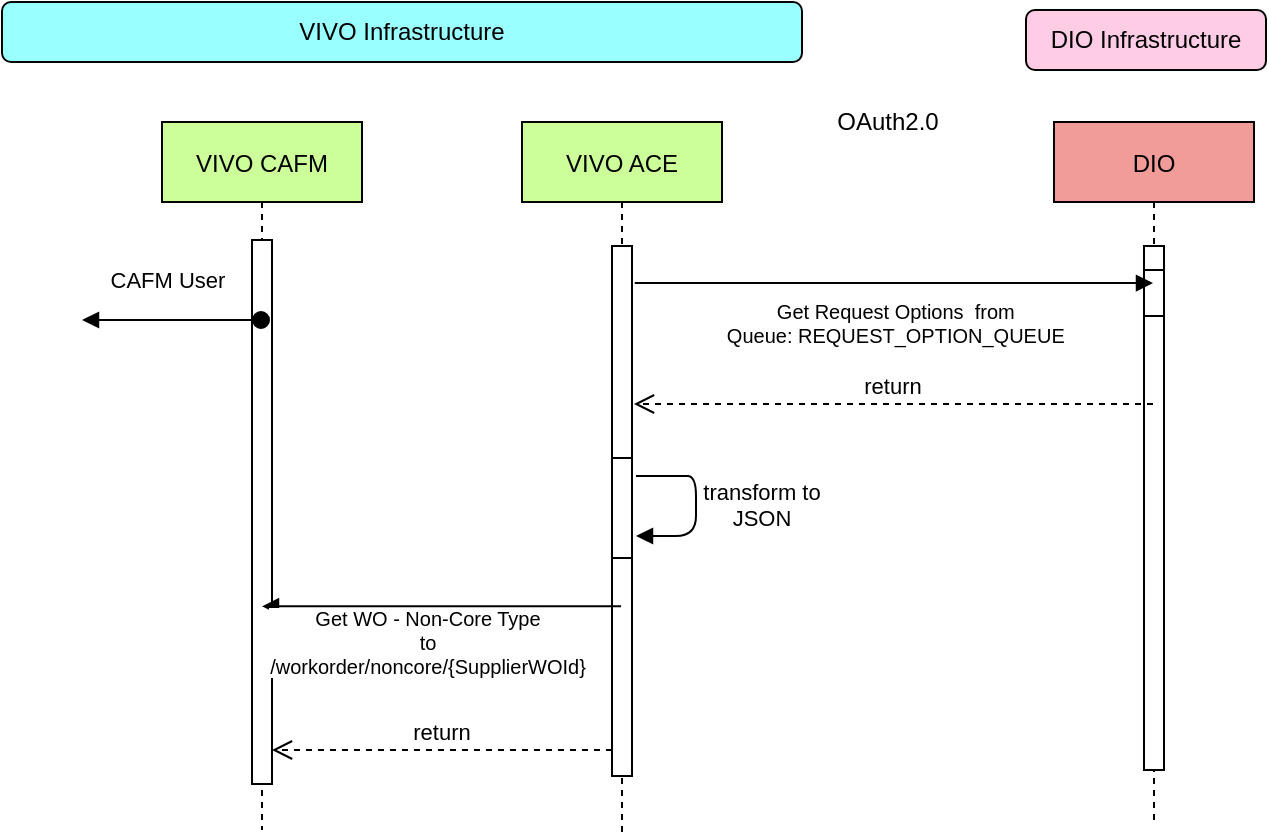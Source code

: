 <mxfile version="13.9.9" type="device"><diagram id="kgpKYQtTHZ0yAKxKKP6v" name="Page-1"><mxGraphModel dx="1038" dy="607" grid="0" gridSize="10" guides="1" tooltips="1" connect="1" arrows="1" fold="1" page="1" pageScale="1" pageWidth="850" pageHeight="1100" math="0" shadow="0"><root><mxCell id="0"/><mxCell id="1" parent="0"/><mxCell id="3nuBFxr9cyL0pnOWT2aG-1" value="VIVO CAFM" style="shape=umlLifeline;perimeter=lifelinePerimeter;container=1;collapsible=0;recursiveResize=0;rounded=0;shadow=0;strokeWidth=1;fillColor=#CCFF99;" parent="1" vertex="1"><mxGeometry x="120" y="80" width="100" height="354" as="geometry"/></mxCell><mxCell id="3nuBFxr9cyL0pnOWT2aG-2" value="" style="points=[];perimeter=orthogonalPerimeter;rounded=0;shadow=0;strokeWidth=1;" parent="3nuBFxr9cyL0pnOWT2aG-1" vertex="1"><mxGeometry x="45" y="59" width="10" height="272" as="geometry"/></mxCell><mxCell id="3nuBFxr9cyL0pnOWT2aG-3" value="CAFM User" style="verticalAlign=bottom;startArrow=oval;endArrow=block;startSize=8;shadow=0;strokeWidth=1;" parent="3nuBFxr9cyL0pnOWT2aG-1" edge="1"><mxGeometry x="0.061" y="-11" relative="1" as="geometry"><mxPoint x="49.5" y="99" as="sourcePoint"/><mxPoint x="1" as="offset"/><mxPoint x="-40" y="99" as="targetPoint"/></mxGeometry></mxCell><mxCell id="3nuBFxr9cyL0pnOWT2aG-5" value="VIVO ACE" style="shape=umlLifeline;perimeter=lifelinePerimeter;container=1;collapsible=0;recursiveResize=0;rounded=0;shadow=0;strokeWidth=1;fillColor=#CCFF99;" parent="1" vertex="1"><mxGeometry x="300" y="80" width="100" height="355" as="geometry"/></mxCell><mxCell id="3nuBFxr9cyL0pnOWT2aG-6" value="" style="points=[];perimeter=orthogonalPerimeter;rounded=0;shadow=0;strokeWidth=1;" parent="3nuBFxr9cyL0pnOWT2aG-5" vertex="1"><mxGeometry x="45" y="62" width="10" height="265" as="geometry"/></mxCell><mxCell id="3nuBFxr9cyL0pnOWT2aG-4" value="" style="points=[];perimeter=orthogonalPerimeter;rounded=0;shadow=0;strokeWidth=1;" parent="3nuBFxr9cyL0pnOWT2aG-5" vertex="1"><mxGeometry x="45" y="168" width="10" height="50" as="geometry"/></mxCell><mxCell id="3nuBFxr9cyL0pnOWT2aG-8" value="Get WO - Non-Core Type &#10;to&#10;/workorder/noncore/{SupplierWOId}" style="verticalAlign=bottom;endArrow=block;entryX=0.5;entryY=0.684;shadow=0;strokeWidth=1;fontSize=10;entryDx=0;entryDy=0;entryPerimeter=0;" parent="1" source="3nuBFxr9cyL0pnOWT2aG-5" target="3nuBFxr9cyL0pnOWT2aG-1" edge="1"><mxGeometry x="0.075" y="39" relative="1" as="geometry"><mxPoint x="236" y="244" as="sourcePoint"/><mxPoint as="offset"/><mxPoint x="345" y="307.0" as="targetPoint"/></mxGeometry></mxCell><mxCell id="kGLcJi5je6Jph3H1WTrG-1" value="DIO" style="shape=umlLifeline;perimeter=lifelinePerimeter;container=1;collapsible=0;recursiveResize=0;rounded=0;shadow=0;strokeWidth=1;fillColor=#F19C99;" parent="1" vertex="1"><mxGeometry x="566" y="80" width="100" height="350" as="geometry"/></mxCell><mxCell id="kGLcJi5je6Jph3H1WTrG-2" value="" style="points=[];perimeter=orthogonalPerimeter;rounded=0;shadow=0;strokeWidth=1;" parent="kGLcJi5je6Jph3H1WTrG-1" vertex="1"><mxGeometry x="45" y="62" width="10" height="262" as="geometry"/></mxCell><mxCell id="31uXJqytjEenKJhFkjZA-8" value="" style="points=[];perimeter=orthogonalPerimeter;rounded=0;shadow=0;strokeWidth=1;" vertex="1" parent="kGLcJi5je6Jph3H1WTrG-1"><mxGeometry x="45" y="74" width="10" height="23" as="geometry"/></mxCell><mxCell id="kGLcJi5je6Jph3H1WTrG-4" value="Get Request Options  from&#10;Queue: REQUEST_OPTION_QUEUE" style="verticalAlign=bottom;endArrow=block;shadow=0;strokeWidth=1;exitX=0.564;exitY=0.577;exitDx=0;exitDy=0;exitPerimeter=0;fontSize=10;" parent="1" edge="1" target="kGLcJi5je6Jph3H1WTrG-1"><mxGeometry x="0.008" y="-35" relative="1" as="geometry"><mxPoint x="356.4" y="160.56" as="sourcePoint"/><mxPoint x="536" y="161" as="targetPoint"/><mxPoint as="offset"/></mxGeometry></mxCell><mxCell id="kGLcJi5je6Jph3H1WTrG-7" value="transform to &#10;JSON" style="verticalAlign=bottom;endArrow=block;shadow=0;strokeWidth=1;" parent="1" edge="1"><mxGeometry x="0.333" y="-33" relative="1" as="geometry"><mxPoint x="357" y="257" as="sourcePoint"/><mxPoint x="357" y="287" as="targetPoint"/><Array as="points"><mxPoint x="370" y="257"/><mxPoint x="387" y="257"/><mxPoint x="387" y="287"/></Array><mxPoint x="33" y="33" as="offset"/></mxGeometry></mxCell><mxCell id="kGLcJi5je6Jph3H1WTrG-8" value="VIVO Infrastructure" style="rounded=1;whiteSpace=wrap;html=1;fillColor=#99FFFF;" parent="1" vertex="1"><mxGeometry x="40" y="20" width="400" height="30" as="geometry"/></mxCell><mxCell id="kGLcJi5je6Jph3H1WTrG-9" value="DIO Infrastructure" style="rounded=1;whiteSpace=wrap;html=1;fillColor=#FFCCE6;" parent="1" vertex="1"><mxGeometry x="552" y="24" width="120" height="30" as="geometry"/></mxCell><mxCell id="kGLcJi5je6Jph3H1WTrG-10" value="OAuth2.0" style="text;html=1;strokeColor=none;fillColor=none;align=center;verticalAlign=middle;whiteSpace=wrap;rounded=0;" parent="1" vertex="1"><mxGeometry x="448" y="70" width="70" height="20" as="geometry"/></mxCell><mxCell id="31uXJqytjEenKJhFkjZA-2" value="return" style="verticalAlign=bottom;endArrow=open;dashed=1;endSize=8;exitX=0;exitY=0.95;shadow=0;strokeWidth=1;" edge="1" parent="1"><mxGeometry relative="1" as="geometry"><mxPoint x="175" y="394.0" as="targetPoint"/><mxPoint x="345" y="394.0" as="sourcePoint"/></mxGeometry></mxCell><mxCell id="31uXJqytjEenKJhFkjZA-3" value="return" style="verticalAlign=bottom;endArrow=open;dashed=1;endSize=8;shadow=0;strokeWidth=1;" edge="1" parent="1"><mxGeometry relative="1" as="geometry"><mxPoint x="356" y="221.0" as="targetPoint"/><mxPoint x="615.5" y="221.0" as="sourcePoint"/></mxGeometry></mxCell></root></mxGraphModel></diagram></mxfile>
